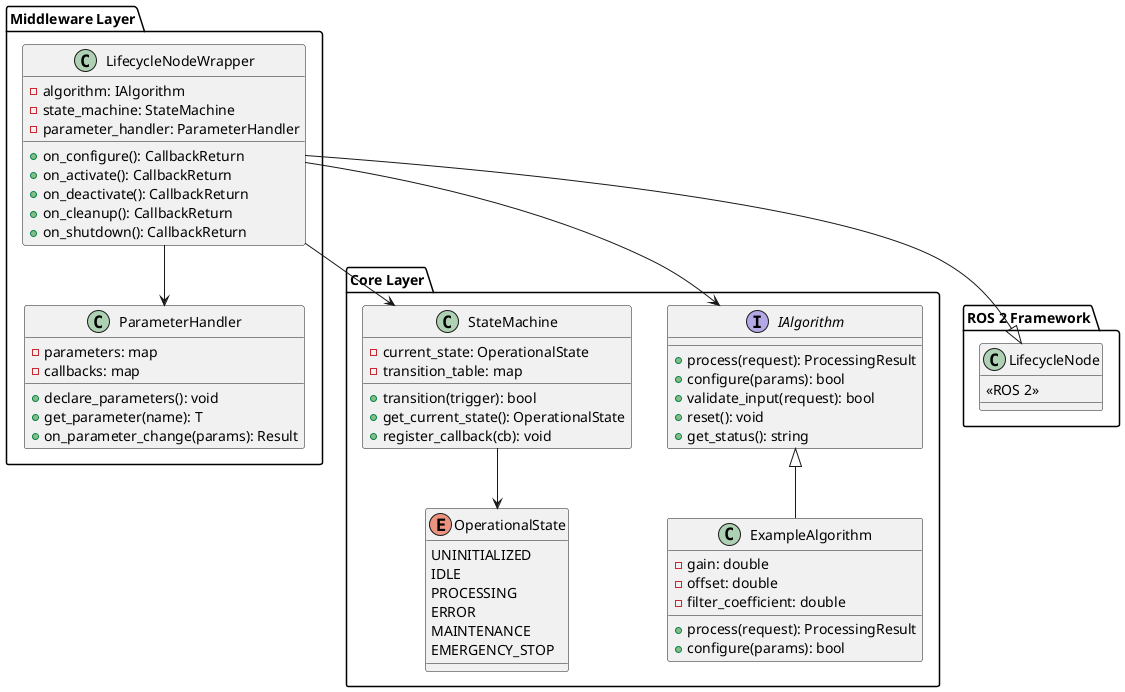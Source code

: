 @startuml
package "Core Layer" {
    interface IAlgorithm {
        + process(request): ProcessingResult
        + configure(params): bool
        + validate_input(request): bool
        + reset(): void
        + get_status(): string
    }
    
    class ExampleAlgorithm {
        - gain: double
        - offset: double
        - filter_coefficient: double
        + process(request): ProcessingResult
        + configure(params): bool
    }
    
    class StateMachine {
        - current_state: OperationalState
        - transition_table: map
        + transition(trigger): bool
        + get_current_state(): OperationalState
        + register_callback(cb): void
    }
    
    enum OperationalState {
        UNINITIALIZED
        IDLE
        PROCESSING
        ERROR
        MAINTENANCE
        EMERGENCY_STOP
    }
    
    IAlgorithm <|-- ExampleAlgorithm
    StateMachine --> OperationalState
}

package "Middleware Layer" {
    class LifecycleNodeWrapper {
        - algorithm: IAlgorithm
        - state_machine: StateMachine
        - parameter_handler: ParameterHandler
        + on_configure(): CallbackReturn
        + on_activate(): CallbackReturn
        + on_deactivate(): CallbackReturn
        + on_cleanup(): CallbackReturn
        + on_shutdown(): CallbackReturn
    }
    
    class ParameterHandler {
        - parameters: map
        - callbacks: map
        + declare_parameters(): void
        + get_parameter(name): T
        + on_parameter_change(params): Result
    }
    
    LifecycleNodeWrapper --> IAlgorithm
    LifecycleNodeWrapper --> StateMachine
    LifecycleNodeWrapper --> ParameterHandler
}

package "ROS 2 Framework" {
    class LifecycleNode {
        <<ROS 2>>
    }
    
    LifecycleNodeWrapper --|> LifecycleNode
}
@enduml